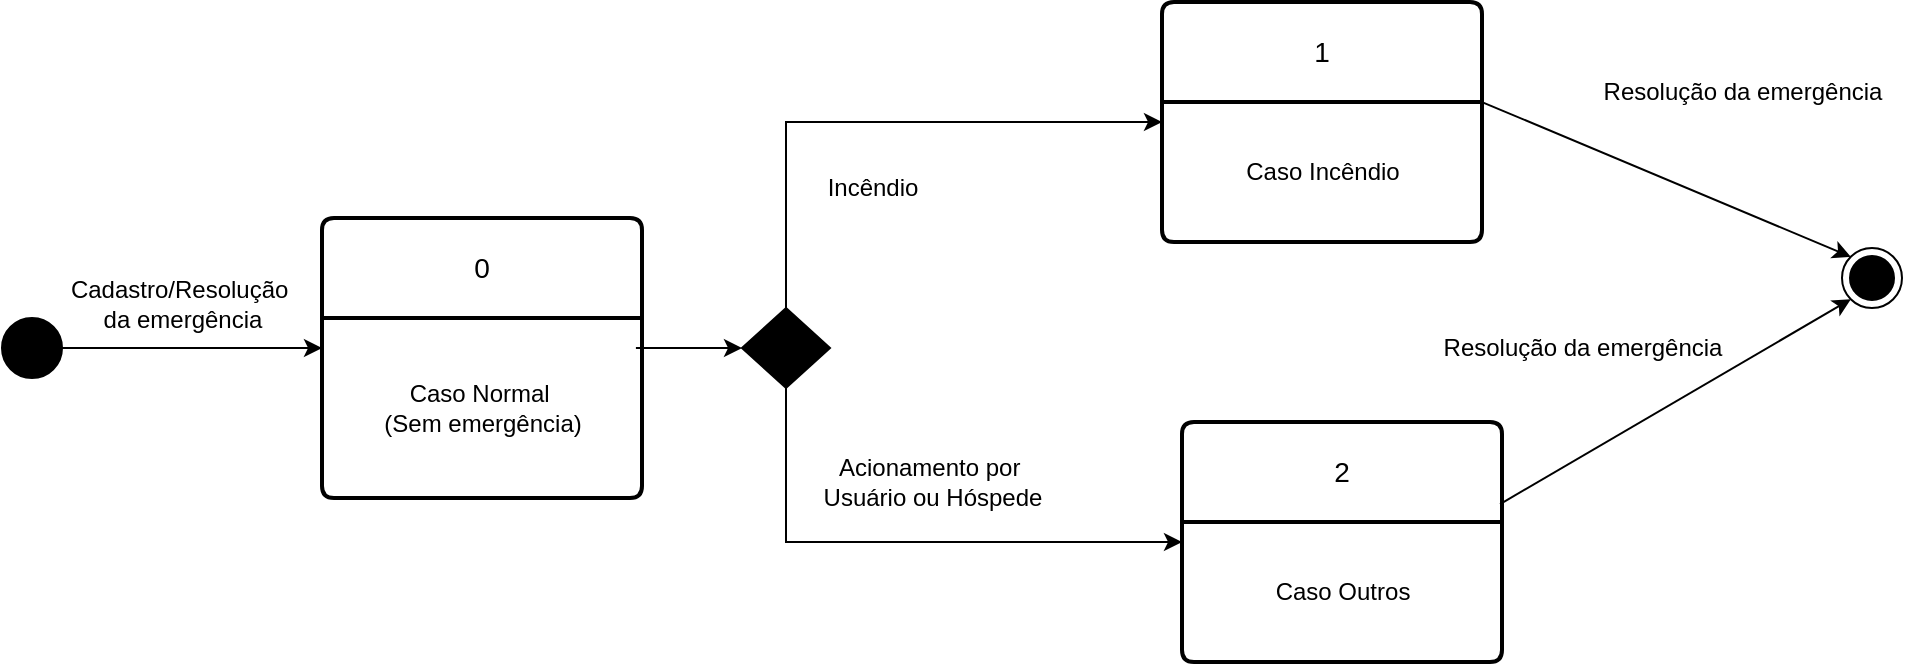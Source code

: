 <mxfile version="24.8.4">
  <diagram name="Página-1" id="RdLw1bMD6lbhYA6hik2g">
    <mxGraphModel dx="2261" dy="772" grid="1" gridSize="10" guides="1" tooltips="1" connect="1" arrows="1" fold="1" page="1" pageScale="1" pageWidth="827" pageHeight="1169" math="0" shadow="0">
      <root>
        <mxCell id="0" />
        <mxCell id="1" parent="0" />
        <mxCell id="QsbjgA7zNwl0i30f77pl-1" value="" style="ellipse;fillColor=strokeColor;html=1;" vertex="1" parent="1">
          <mxGeometry x="-20" y="258" width="30" height="30" as="geometry" />
        </mxCell>
        <mxCell id="QsbjgA7zNwl0i30f77pl-2" value="" style="endArrow=classic;html=1;rounded=0;exitX=1;exitY=0.5;exitDx=0;exitDy=0;" edge="1" parent="1" source="QsbjgA7zNwl0i30f77pl-1">
          <mxGeometry width="50" height="50" relative="1" as="geometry">
            <mxPoint x="80" y="288" as="sourcePoint" />
            <mxPoint x="140" y="273" as="targetPoint" />
          </mxGeometry>
        </mxCell>
        <mxCell id="QsbjgA7zNwl0i30f77pl-5" value="0" style="swimlane;childLayout=stackLayout;horizontal=1;startSize=50;horizontalStack=0;rounded=1;fontSize=14;fontStyle=0;strokeWidth=2;resizeParent=0;resizeLast=1;shadow=0;dashed=0;align=center;arcSize=4;whiteSpace=wrap;html=1;" vertex="1" parent="1">
          <mxGeometry x="140" y="208" width="160" height="140" as="geometry" />
        </mxCell>
        <mxCell id="QsbjgA7zNwl0i30f77pl-18" value="Caso Normal&amp;nbsp;&lt;div&gt;(Sem emergência)&lt;/div&gt;" style="text;html=1;align=center;verticalAlign=middle;resizable=0;points=[];autosize=1;strokeColor=none;fillColor=none;" vertex="1" parent="QsbjgA7zNwl0i30f77pl-5">
          <mxGeometry y="50" width="160" height="90" as="geometry" />
        </mxCell>
        <mxCell id="QsbjgA7zNwl0i30f77pl-7" value="Cadastro/Resolução&amp;nbsp;&lt;div&gt;da emergência&lt;/div&gt;" style="text;html=1;align=center;verticalAlign=middle;resizable=0;points=[];autosize=1;strokeColor=none;fillColor=none;" vertex="1" parent="1">
          <mxGeometry y="231" width="140" height="40" as="geometry" />
        </mxCell>
        <mxCell id="QsbjgA7zNwl0i30f77pl-8" value="1" style="swimlane;childLayout=stackLayout;horizontal=1;startSize=50;horizontalStack=0;rounded=1;fontSize=14;fontStyle=0;strokeWidth=2;resizeParent=0;resizeLast=1;shadow=0;dashed=0;align=center;arcSize=4;whiteSpace=wrap;html=1;" vertex="1" parent="1">
          <mxGeometry x="560" y="100" width="160" height="120" as="geometry" />
        </mxCell>
        <mxCell id="QsbjgA7zNwl0i30f77pl-20" value="Caso Incêndio" style="text;html=1;align=center;verticalAlign=middle;resizable=0;points=[];autosize=1;strokeColor=none;fillColor=none;" vertex="1" parent="QsbjgA7zNwl0i30f77pl-8">
          <mxGeometry y="50" width="160" height="70" as="geometry" />
        </mxCell>
        <mxCell id="QsbjgA7zNwl0i30f77pl-10" value="2" style="swimlane;childLayout=stackLayout;horizontal=1;startSize=50;horizontalStack=0;rounded=1;fontSize=14;fontStyle=0;strokeWidth=2;resizeParent=0;resizeLast=1;shadow=0;dashed=0;align=center;arcSize=4;whiteSpace=wrap;html=1;" vertex="1" parent="1">
          <mxGeometry x="570" y="310" width="160" height="120" as="geometry" />
        </mxCell>
        <mxCell id="QsbjgA7zNwl0i30f77pl-21" value="Caso Outros" style="text;html=1;align=center;verticalAlign=middle;resizable=0;points=[];autosize=1;strokeColor=none;fillColor=none;" vertex="1" parent="QsbjgA7zNwl0i30f77pl-10">
          <mxGeometry y="50" width="160" height="70" as="geometry" />
        </mxCell>
        <mxCell id="QsbjgA7zNwl0i30f77pl-12" value="" style="endArrow=classic;html=1;rounded=0;entryX=0;entryY=0.5;entryDx=0;entryDy=0;exitX=0.5;exitY=0;exitDx=0;exitDy=0;" edge="1" parent="1" source="QsbjgA7zNwl0i30f77pl-28" target="QsbjgA7zNwl0i30f77pl-8">
          <mxGeometry width="50" height="50" relative="1" as="geometry">
            <mxPoint x="370" y="250" as="sourcePoint" />
            <mxPoint x="460" y="120" as="targetPoint" />
            <Array as="points">
              <mxPoint x="372" y="160" />
            </Array>
          </mxGeometry>
        </mxCell>
        <mxCell id="QsbjgA7zNwl0i30f77pl-13" value="" style="endArrow=classic;html=1;rounded=0;entryX=0;entryY=0.5;entryDx=0;entryDy=0;exitX=0.5;exitY=1;exitDx=0;exitDy=0;" edge="1" parent="1" source="QsbjgA7zNwl0i30f77pl-28" target="QsbjgA7zNwl0i30f77pl-10">
          <mxGeometry width="50" height="50" relative="1" as="geometry">
            <mxPoint x="460" y="350" as="sourcePoint" />
            <mxPoint x="390" y="410" as="targetPoint" />
            <Array as="points">
              <mxPoint x="372" y="370" />
            </Array>
          </mxGeometry>
        </mxCell>
        <mxCell id="QsbjgA7zNwl0i30f77pl-22" value="Incêndio" style="text;html=1;align=center;verticalAlign=middle;resizable=0;points=[];autosize=1;strokeColor=none;fillColor=none;" vertex="1" parent="1">
          <mxGeometry x="380" y="178" width="70" height="30" as="geometry" />
        </mxCell>
        <mxCell id="QsbjgA7zNwl0i30f77pl-23" value="Acionamento por&amp;nbsp;&lt;div&gt;Usuário ou Hóspede&lt;/div&gt;" style="text;html=1;align=center;verticalAlign=middle;resizable=0;points=[];autosize=1;strokeColor=none;fillColor=none;" vertex="1" parent="1">
          <mxGeometry x="380" y="320" width="130" height="40" as="geometry" />
        </mxCell>
        <mxCell id="QsbjgA7zNwl0i30f77pl-25" value="" style="endArrow=classic;html=1;rounded=0;exitX=1;exitY=0.417;exitDx=0;exitDy=0;exitPerimeter=0;entryX=0;entryY=0;entryDx=0;entryDy=0;" edge="1" parent="1" source="QsbjgA7zNwl0i30f77pl-8" target="QsbjgA7zNwl0i30f77pl-27">
          <mxGeometry width="50" height="50" relative="1" as="geometry">
            <mxPoint x="810" y="210" as="sourcePoint" />
            <mxPoint x="860" y="160" as="targetPoint" />
          </mxGeometry>
        </mxCell>
        <mxCell id="QsbjgA7zNwl0i30f77pl-26" value="" style="endArrow=classic;html=1;rounded=0;exitX=0.994;exitY=0.342;exitDx=0;exitDy=0;exitPerimeter=0;entryX=0;entryY=1;entryDx=0;entryDy=0;" edge="1" parent="1" source="QsbjgA7zNwl0i30f77pl-10" target="QsbjgA7zNwl0i30f77pl-27">
          <mxGeometry width="50" height="50" relative="1" as="geometry">
            <mxPoint x="770" y="390" as="sourcePoint" />
            <mxPoint x="820" y="340" as="targetPoint" />
          </mxGeometry>
        </mxCell>
        <mxCell id="QsbjgA7zNwl0i30f77pl-27" value="" style="ellipse;html=1;shape=endState;fillColor=strokeColor;" vertex="1" parent="1">
          <mxGeometry x="900" y="223" width="30" height="30" as="geometry" />
        </mxCell>
        <mxCell id="QsbjgA7zNwl0i30f77pl-28" value="" style="rhombus;whiteSpace=wrap;html=1;fillColor=#000000;" vertex="1" parent="1">
          <mxGeometry x="350" y="253" width="44" height="40" as="geometry" />
        </mxCell>
        <mxCell id="QsbjgA7zNwl0i30f77pl-30" value="" style="endArrow=classic;html=1;rounded=0;exitX=0.981;exitY=0.167;exitDx=0;exitDy=0;exitPerimeter=0;entryX=0;entryY=0.5;entryDx=0;entryDy=0;" edge="1" parent="1" source="QsbjgA7zNwl0i30f77pl-18" target="QsbjgA7zNwl0i30f77pl-28">
          <mxGeometry width="50" height="50" relative="1" as="geometry">
            <mxPoint x="270" y="410" as="sourcePoint" />
            <mxPoint x="320" y="360" as="targetPoint" />
          </mxGeometry>
        </mxCell>
        <mxCell id="QsbjgA7zNwl0i30f77pl-32" value="Resolução da emergência" style="text;html=1;align=center;verticalAlign=middle;resizable=0;points=[];autosize=1;strokeColor=none;fillColor=none;" vertex="1" parent="1">
          <mxGeometry x="770" y="130" width="160" height="30" as="geometry" />
        </mxCell>
        <mxCell id="QsbjgA7zNwl0i30f77pl-33" value="Resolução da emergência" style="text;html=1;align=center;verticalAlign=middle;resizable=0;points=[];autosize=1;strokeColor=none;fillColor=none;" vertex="1" parent="1">
          <mxGeometry x="690" y="258" width="160" height="30" as="geometry" />
        </mxCell>
      </root>
    </mxGraphModel>
  </diagram>
</mxfile>
